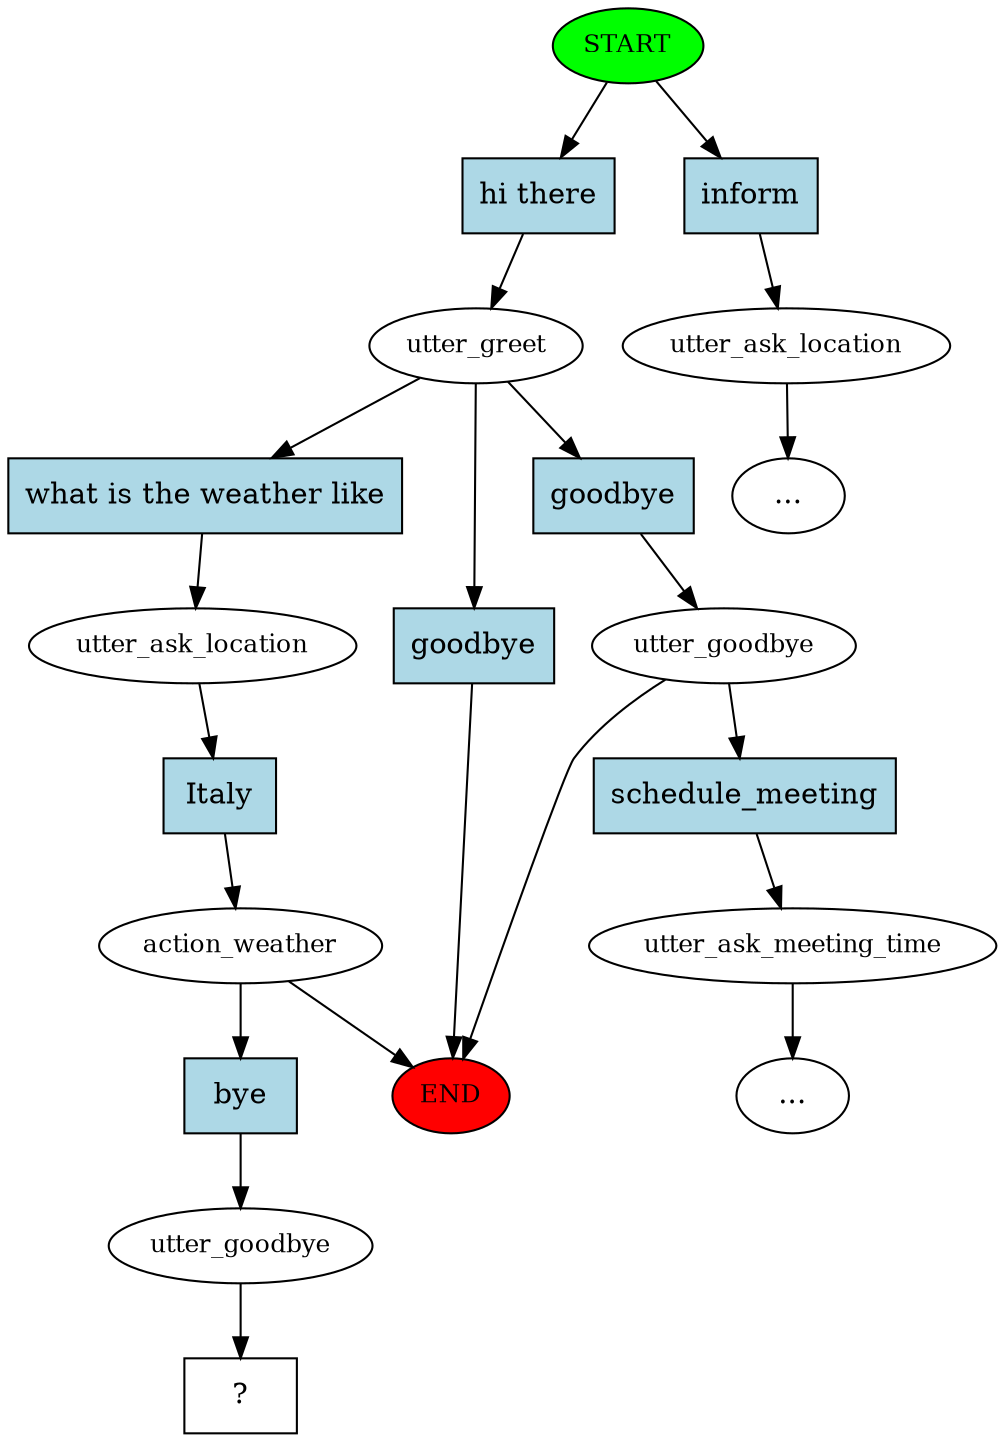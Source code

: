 digraph  {
0 [class="start active", fillcolor=green, fontsize=12, label=START, style=filled];
"-1" [class=end, fillcolor=red, fontsize=12, label=END, style=filled];
1 [class=active, fontsize=12, label=utter_greet];
2 [class="", fontsize=12, label=utter_goodbye];
3 [class="", fontsize=12, label=utter_ask_meeting_time];
"-3" [class=ellipsis, label="..."];
4 [class="", fontsize=12, label=utter_ask_location];
"-4" [class=ellipsis, label="..."];
6 [class=active, fontsize=12, label=utter_ask_location];
7 [class=active, fontsize=12, label=action_weather];
14 [class=active, fontsize=12, label=utter_goodbye];
15 [class="intent dashed active", label="  ?  ", shape=rect];
16 [class="intent active", fillcolor=lightblue, label="hi there", shape=rect, style=filled];
17 [class=intent, fillcolor=lightblue, label=inform, shape=rect, style=filled];
18 [class=intent, fillcolor=lightblue, label=goodbye, shape=rect, style=filled];
19 [class="intent active", fillcolor=lightblue, label="what is the weather like", shape=rect, style=filled];
20 [class=intent, fillcolor=lightblue, label=goodbye, shape=rect, style=filled];
21 [class=intent, fillcolor=lightblue, label=schedule_meeting, shape=rect, style=filled];
22 [class="intent active", fillcolor=lightblue, label=Italy, shape=rect, style=filled];
23 [class="intent active", fillcolor=lightblue, label=bye, shape=rect, style=filled];
0 -> 16  [class=active, key=0];
0 -> 17  [class="", key=0];
1 -> 18  [class="", key=0];
1 -> 19  [class=active, key=0];
1 -> 20  [class="", key=0];
2 -> "-1"  [class="", key=NONE, label=""];
2 -> 21  [class="", key=0];
3 -> "-3"  [class="", key=NONE, label=""];
4 -> "-4"  [class="", key=NONE, label=""];
6 -> 22  [class=active, key=0];
7 -> "-1"  [class="", key=NONE, label=""];
7 -> 23  [class=active, key=0];
14 -> 15  [class=active, key=NONE, label=""];
16 -> 1  [class=active, key=0];
17 -> 4  [class="", key=0];
18 -> 2  [class="", key=0];
19 -> 6  [class=active, key=0];
20 -> "-1"  [class="", key=0];
21 -> 3  [class="", key=0];
22 -> 7  [class=active, key=0];
23 -> 14  [class=active, key=0];
}
